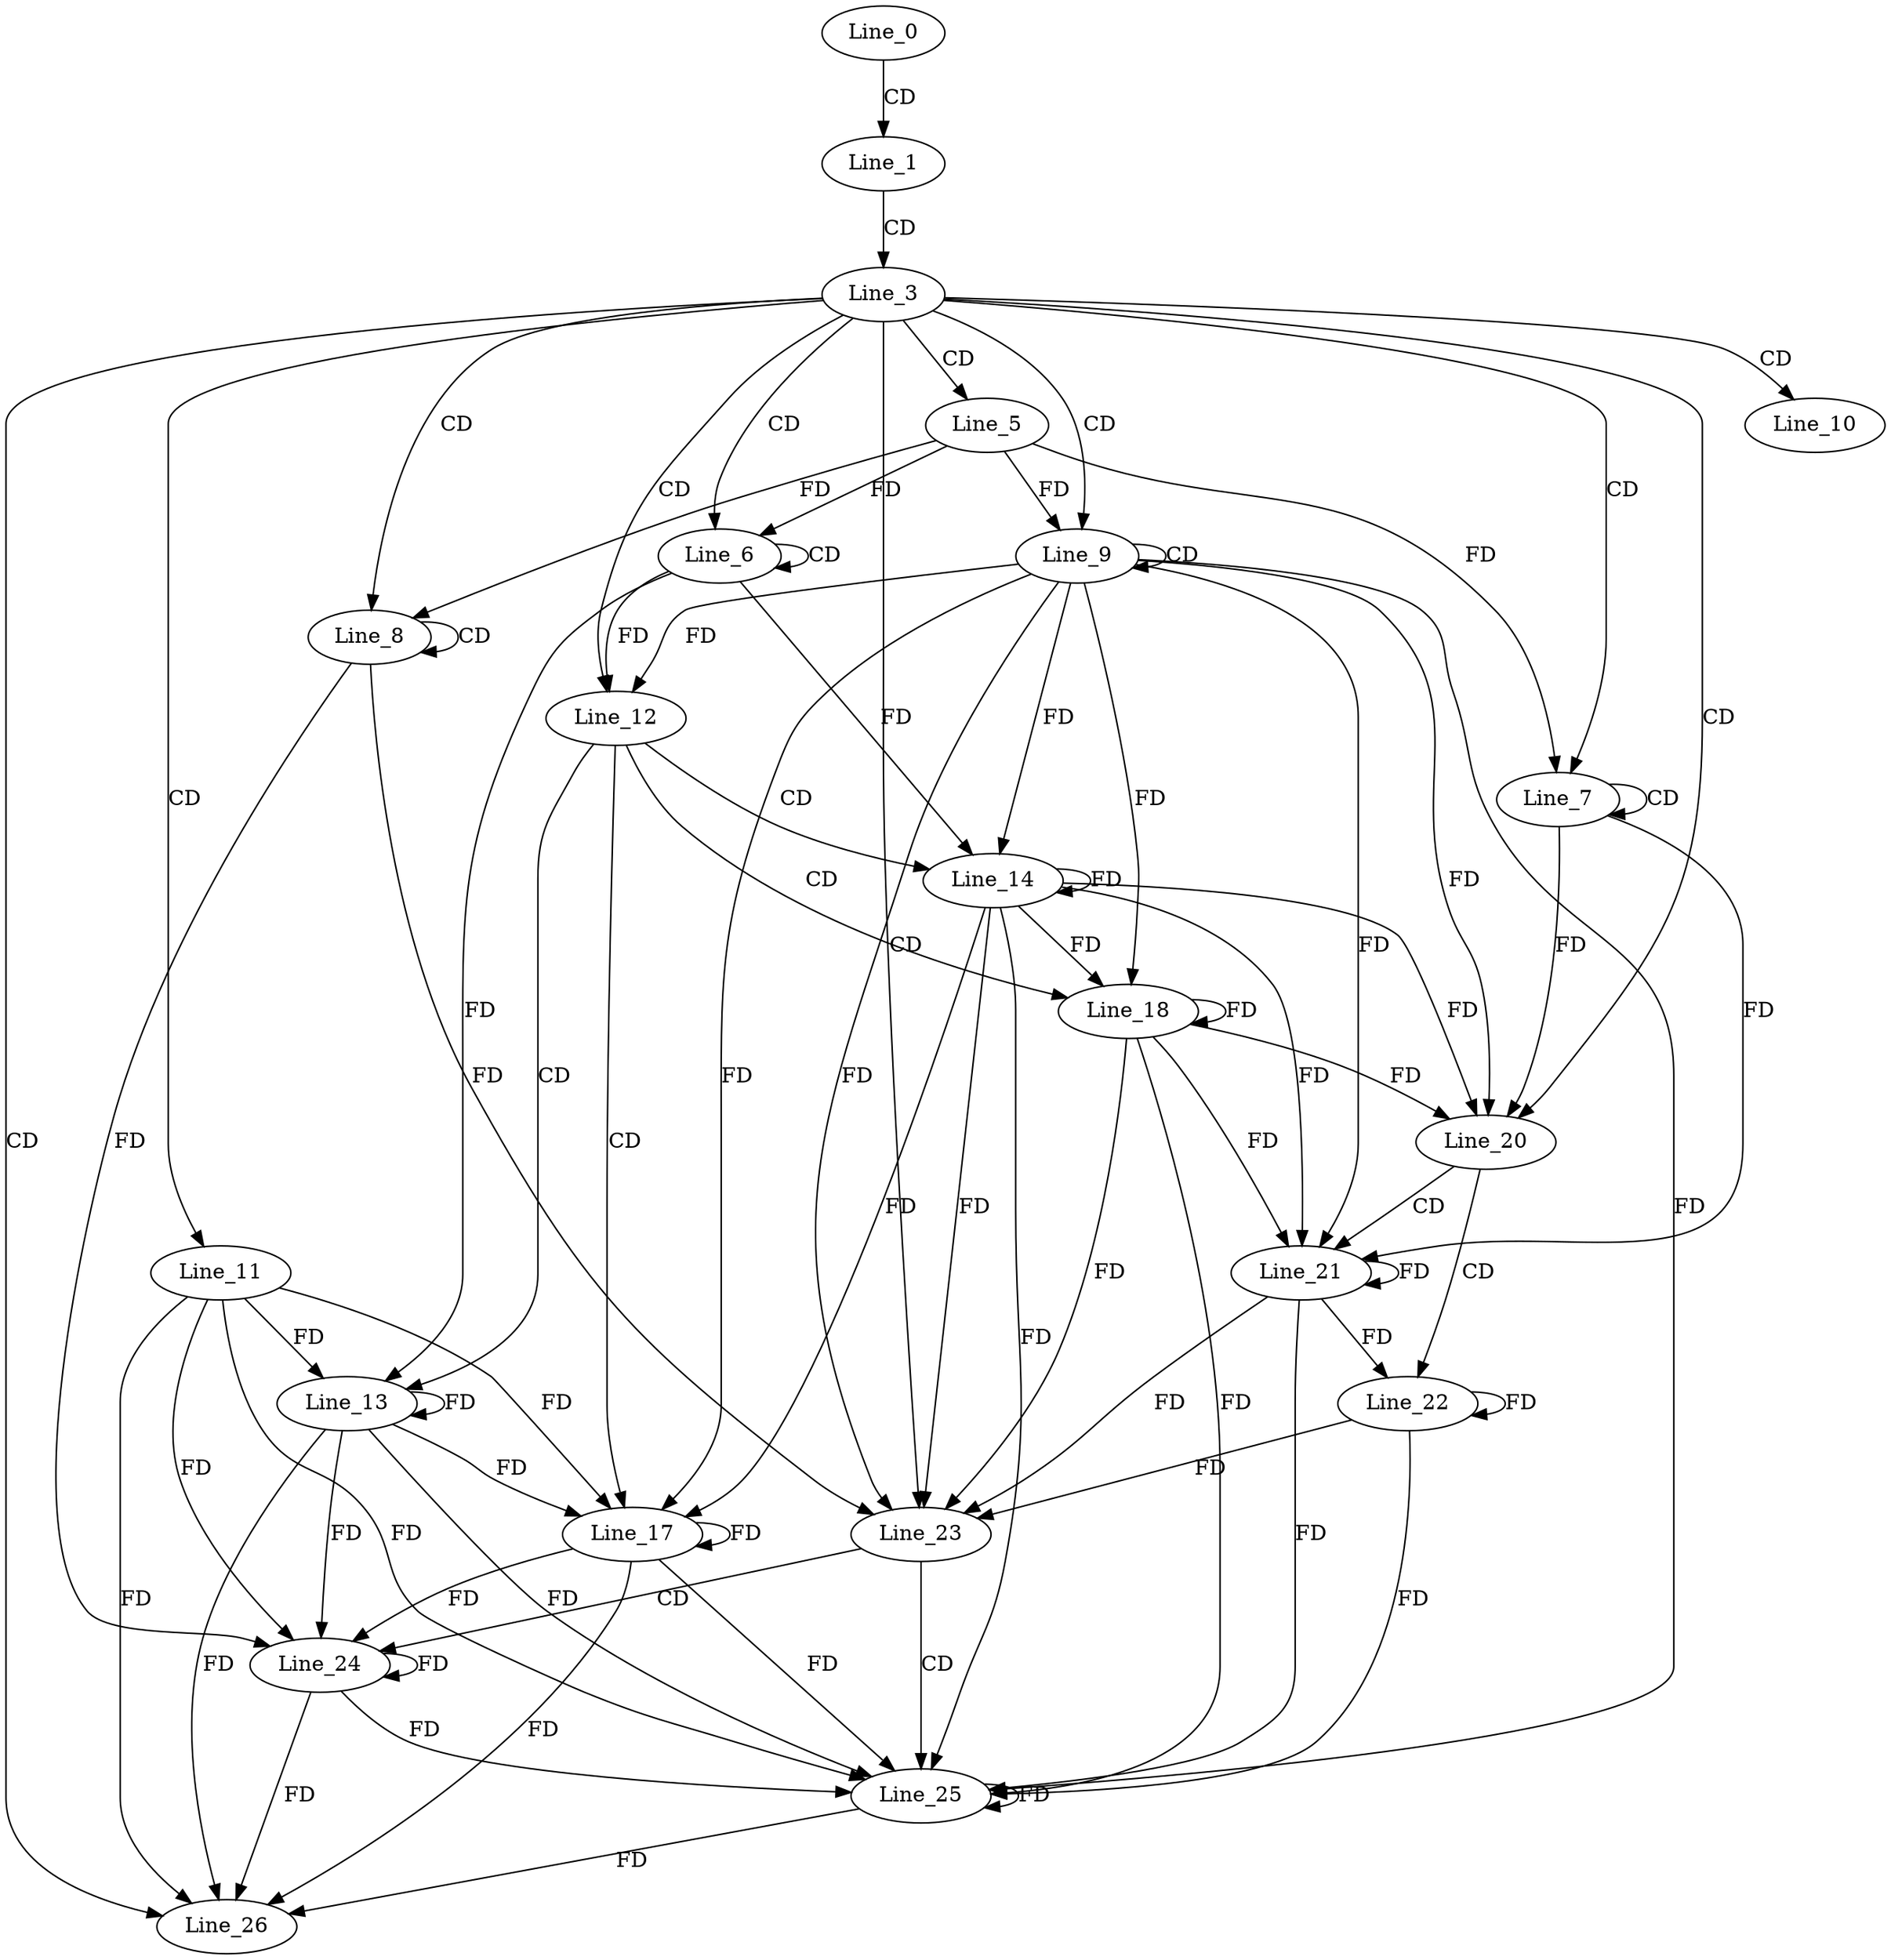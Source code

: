 digraph G {
  Line_0;
  Line_1;
  Line_3;
  Line_5;
  Line_6;
  Line_6;
  Line_7;
  Line_7;
  Line_8;
  Line_8;
  Line_9;
  Line_9;
  Line_10;
  Line_11;
  Line_12;
  Line_13;
  Line_14;
  Line_17;
  Line_18;
  Line_20;
  Line_21;
  Line_22;
  Line_23;
  Line_24;
  Line_25;
  Line_26;
  Line_0 -> Line_1 [ label="CD" ];
  Line_1 -> Line_3 [ label="CD" ];
  Line_3 -> Line_5 [ label="CD" ];
  Line_3 -> Line_6 [ label="CD" ];
  Line_6 -> Line_6 [ label="CD" ];
  Line_5 -> Line_6 [ label="FD" ];
  Line_3 -> Line_7 [ label="CD" ];
  Line_7 -> Line_7 [ label="CD" ];
  Line_5 -> Line_7 [ label="FD" ];
  Line_3 -> Line_8 [ label="CD" ];
  Line_8 -> Line_8 [ label="CD" ];
  Line_5 -> Line_8 [ label="FD" ];
  Line_3 -> Line_9 [ label="CD" ];
  Line_9 -> Line_9 [ label="CD" ];
  Line_5 -> Line_9 [ label="FD" ];
  Line_3 -> Line_10 [ label="CD" ];
  Line_3 -> Line_11 [ label="CD" ];
  Line_3 -> Line_12 [ label="CD" ];
  Line_9 -> Line_12 [ label="FD" ];
  Line_6 -> Line_12 [ label="FD" ];
  Line_12 -> Line_13 [ label="CD" ];
  Line_11 -> Line_13 [ label="FD" ];
  Line_13 -> Line_13 [ label="FD" ];
  Line_6 -> Line_13 [ label="FD" ];
  Line_12 -> Line_14 [ label="CD" ];
  Line_9 -> Line_14 [ label="FD" ];
  Line_14 -> Line_14 [ label="FD" ];
  Line_6 -> Line_14 [ label="FD" ];
  Line_12 -> Line_17 [ label="CD" ];
  Line_11 -> Line_17 [ label="FD" ];
  Line_13 -> Line_17 [ label="FD" ];
  Line_17 -> Line_17 [ label="FD" ];
  Line_9 -> Line_17 [ label="FD" ];
  Line_14 -> Line_17 [ label="FD" ];
  Line_12 -> Line_18 [ label="CD" ];
  Line_9 -> Line_18 [ label="FD" ];
  Line_14 -> Line_18 [ label="FD" ];
  Line_18 -> Line_18 [ label="FD" ];
  Line_3 -> Line_20 [ label="CD" ];
  Line_9 -> Line_20 [ label="FD" ];
  Line_14 -> Line_20 [ label="FD" ];
  Line_18 -> Line_20 [ label="FD" ];
  Line_7 -> Line_20 [ label="FD" ];
  Line_20 -> Line_21 [ label="CD" ];
  Line_9 -> Line_21 [ label="FD" ];
  Line_14 -> Line_21 [ label="FD" ];
  Line_18 -> Line_21 [ label="FD" ];
  Line_21 -> Line_21 [ label="FD" ];
  Line_7 -> Line_21 [ label="FD" ];
  Line_20 -> Line_22 [ label="CD" ];
  Line_21 -> Line_22 [ label="FD" ];
  Line_22 -> Line_22 [ label="FD" ];
  Line_3 -> Line_23 [ label="CD" ];
  Line_9 -> Line_23 [ label="FD" ];
  Line_14 -> Line_23 [ label="FD" ];
  Line_18 -> Line_23 [ label="FD" ];
  Line_21 -> Line_23 [ label="FD" ];
  Line_22 -> Line_23 [ label="FD" ];
  Line_8 -> Line_23 [ label="FD" ];
  Line_23 -> Line_24 [ label="CD" ];
  Line_11 -> Line_24 [ label="FD" ];
  Line_13 -> Line_24 [ label="FD" ];
  Line_17 -> Line_24 [ label="FD" ];
  Line_24 -> Line_24 [ label="FD" ];
  Line_8 -> Line_24 [ label="FD" ];
  Line_23 -> Line_25 [ label="CD" ];
  Line_11 -> Line_25 [ label="FD" ];
  Line_13 -> Line_25 [ label="FD" ];
  Line_17 -> Line_25 [ label="FD" ];
  Line_24 -> Line_25 [ label="FD" ];
  Line_25 -> Line_25 [ label="FD" ];
  Line_9 -> Line_25 [ label="FD" ];
  Line_14 -> Line_25 [ label="FD" ];
  Line_18 -> Line_25 [ label="FD" ];
  Line_21 -> Line_25 [ label="FD" ];
  Line_22 -> Line_25 [ label="FD" ];
  Line_3 -> Line_26 [ label="CD" ];
  Line_11 -> Line_26 [ label="FD" ];
  Line_13 -> Line_26 [ label="FD" ];
  Line_17 -> Line_26 [ label="FD" ];
  Line_24 -> Line_26 [ label="FD" ];
  Line_25 -> Line_26 [ label="FD" ];
}
